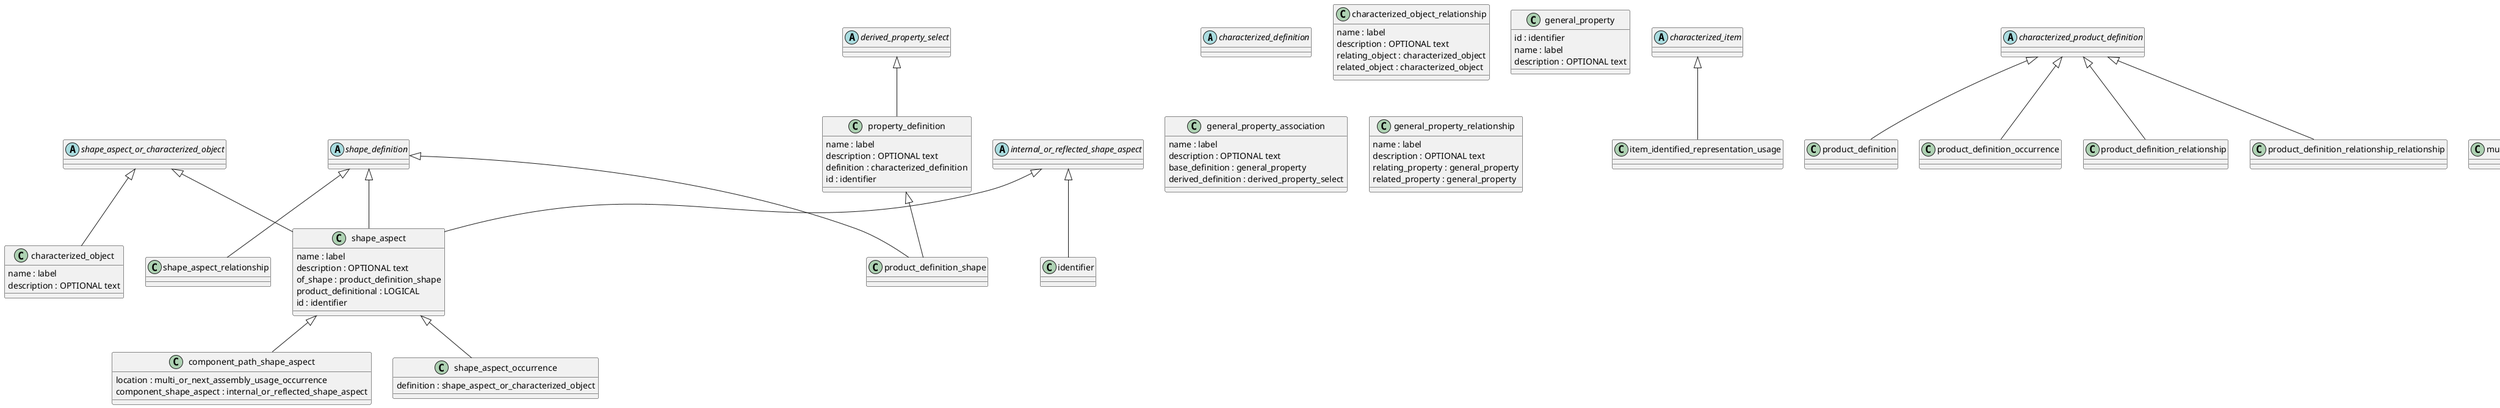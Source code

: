 @startuml

' Абстрактные классы для SELECT типов
abstract class characterized_definition
abstract class characterized_item
abstract class characterized_product_definition
abstract class derived_property_select
abstract class shape_aspect_or_characterized_object
abstract class shape_definition
abstract class internal_or_reflected_shape_aspect
abstract class multi_or_next_assembly_usage_occurrence

' Сущности
class characterized_object {
  name : label
  description : OPTIONAL text
}

class characterized_object_relationship {
  name : label
  description : OPTIONAL text
  relating_object : characterized_object
  related_object : characterized_object
}

class component_path_shape_aspect extends shape_aspect {
  location : multi_or_next_assembly_usage_occurrence
  component_shape_aspect : internal_or_reflected_shape_aspect
}

class general_property {
  id : identifier
  name : label
  description : OPTIONAL text
}

class general_property_association {
  name : label
  description : OPTIONAL text
  base_definition : general_property
  derived_definition : derived_property_select
}

class general_property_relationship {
  name : label
  description : OPTIONAL text
  relating_property : general_property
  related_property : general_property
}

class product_definition_shape extends property_definition

class property_definition {
  name : label
  description : OPTIONAL text
  definition : characterized_definition
  id : identifier
}

class shape_aspect {
  name : label
  description : OPTIONAL text
  of_shape : product_definition_shape
  product_definitional : LOGICAL
  id : identifier
}

class shape_aspect_occurrence extends shape_aspect {
  definition : shape_aspect_or_characterized_object
}

' Связи между SELECT типами и сущностями
characterized_item <|-- item_identified_representation_usage
characterized_product_definition <|-- product_definition
characterized_product_definition <|-- product_definition_occurrence
characterized_product_definition <|-- product_definition_relationship
characterized_product_definition <|-- product_definition_relationship_relationship
derived_property_select <|-- property_definition
shape_aspect_or_characterized_object <|-- shape_aspect
shape_aspect_or_characterized_object <|-- characterized_object
shape_definition <|-- product_definition_shape
shape_definition <|-- shape_aspect
shape_definition <|-- shape_aspect_relationship
internal_or_reflected_shape_aspect <|-- shape_aspect
internal_or_reflected_shape_aspect <|-- identifier
multi_or_next_assembly_usage_occurrence <|-- multi_level_reference_designator
multi_or_next_assembly_usage_occurrence <|-- next_assembly_usage_occurrence

' Ограничения на уникальность и производные атрибуты
'note right of component_path_shape_aspect::location
 ' UNIQUE UR1 : location, component_shape_aspect
'end note

'note right of product_definition_shape::SELF\property_definition.definition
'  UNIQUE UR1: SELF\property_definition.definition
 ' WR1: SIZEOF(['PRODUCT_PROPERTY_DEFINITION_SCHEMA.CHARACTERIZED_PRODUCT_DEFINITION', 'PRODUCT_PROPERTY_DEFINITION_SCHEMA.CHARACTERIZED_OBJECT'] * TYPEOF(SELF\property_definition.definition)) > 0
'end note

'note right of property_definition::SELF
 ' DERIVE id : identifier := get_id_value(SELF)
 ' WR1: SIZEOF(USEDIN(SELF, 'BASIC_ATTRIBUTE_SCHEMA.' + 'ID_ATTRIBUTE.IDENTIFIED_ITEM')) <= 1
'end note

note right of shape_aspect::SELF
  DERIVE id : identifier := get_id_value(SELF)
  UNIQUE UR1: id, of_shape
  WR1: SIZEOF(USEDIN(SELF, 'BASIC_ATTRIBUTE_SCHEMA.' + 'ID_ATTRIBUTE.IDENTIFIED_ITEM')) <= 1
end note

'note right of shape_aspect_occurrence::SELF, definition
'  WHERE WR1: acyclic_shape_aspect_occurrence(SELF,definition)
'end note

@enduml